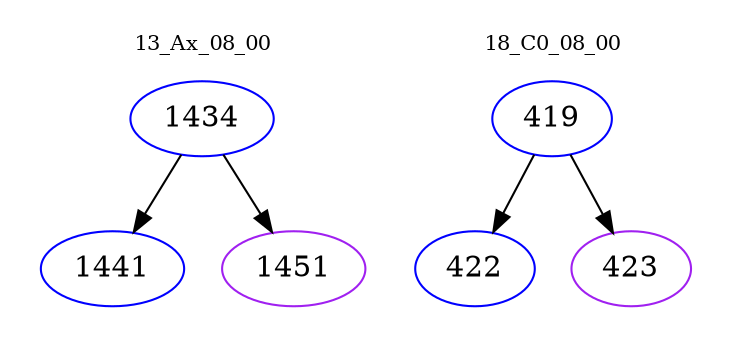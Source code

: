 digraph{
subgraph cluster_0 {
color = white
label = "13_Ax_08_00";
fontsize=10;
T0_1434 [label="1434", color="blue"]
T0_1434 -> T0_1441 [color="black"]
T0_1441 [label="1441", color="blue"]
T0_1434 -> T0_1451 [color="black"]
T0_1451 [label="1451", color="purple"]
}
subgraph cluster_1 {
color = white
label = "18_C0_08_00";
fontsize=10;
T1_419 [label="419", color="blue"]
T1_419 -> T1_422 [color="black"]
T1_422 [label="422", color="blue"]
T1_419 -> T1_423 [color="black"]
T1_423 [label="423", color="purple"]
}
}
